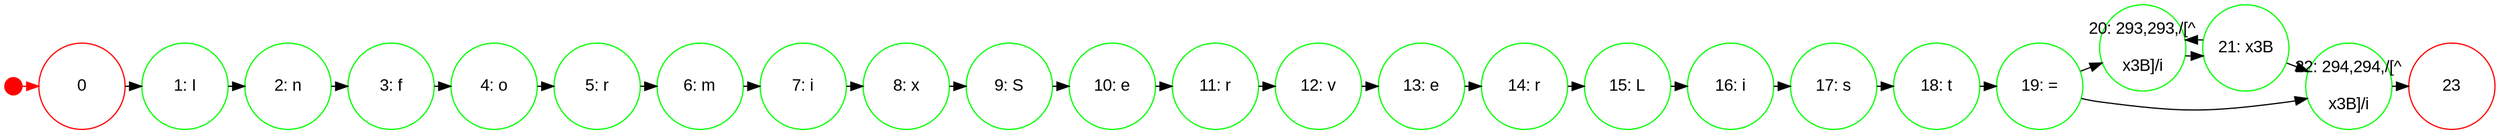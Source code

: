 digraph "Regex Engine path" {
graph [ranksep=.2,rankdir=LR];
node [shape=circle,fontname=Arial,fontsize=14];
node [width=1,fixedsize=true];
edge [fontname=Arial,fontsize=14];
-1 [width=0.2,shape=point color=red];
-1 -> 0 [ color=red];
0 [label="0" color=red];
1 [label="1: I" color=green];
2 [label="2: n" color=green];
3 [label="3: f" color=green];
4 [label="4: o" color=green];
5 [label="5: r" color=green];
6 [label="6: m" color=green];
7 [label="7: i" color=green];
8 [label="8: x" color=green];
9 [label="9: S" color=green];
10 [label="10: e" color=green];
11 [label="11: r" color=green];
12 [label="12: v" color=green];
13 [label="13: e" color=green];
14 [label="14: r" color=green];
15 [label="15: L" color=green];
16 [label="16: i" color=green];
17 [label="17: s" color=green];
18 [label="18: t" color=green];
19 [label="19: =" color=green];
20 [label="20: 293,293,/[^\r\n\x3B]/i" color=green];
21 [label="21: \x3B" color=green];
22 [label="22: 294,294,/[^\r\n\x3B]/i" color=green];
23 [label="23" color=red];
0 -> 1  [label="" color=black];
1 -> 2  [label="" color=black];
2 -> 3  [label="" color=black];
3 -> 4  [label="" color=black];
4 -> 5  [label="" color=black];
5 -> 6  [label="" color=black];
6 -> 7  [label="" color=black];
7 -> 8  [label="" color=black];
8 -> 9  [label="" color=black];
9 -> 10  [label="" color=black];
10 -> 11  [label="" color=black];
11 -> 12  [label="" color=black];
12 -> 13  [label="" color=black];
13 -> 14  [label="" color=black];
14 -> 15  [label="" color=black];
15 -> 16  [label="" color=black];
16 -> 17  [label="" color=black];
17 -> 18  [label="" color=black];
18 -> 19  [label="" color=black];
19 -> 20  [label="" color=black];
19 -> 22  [label="" color=black];
20 -> 21  [label="" color=black];
21 -> 20  [label="" color=black];
21 -> 22  [label="" color=black];
22 -> 23  [label="" color=black];
}
